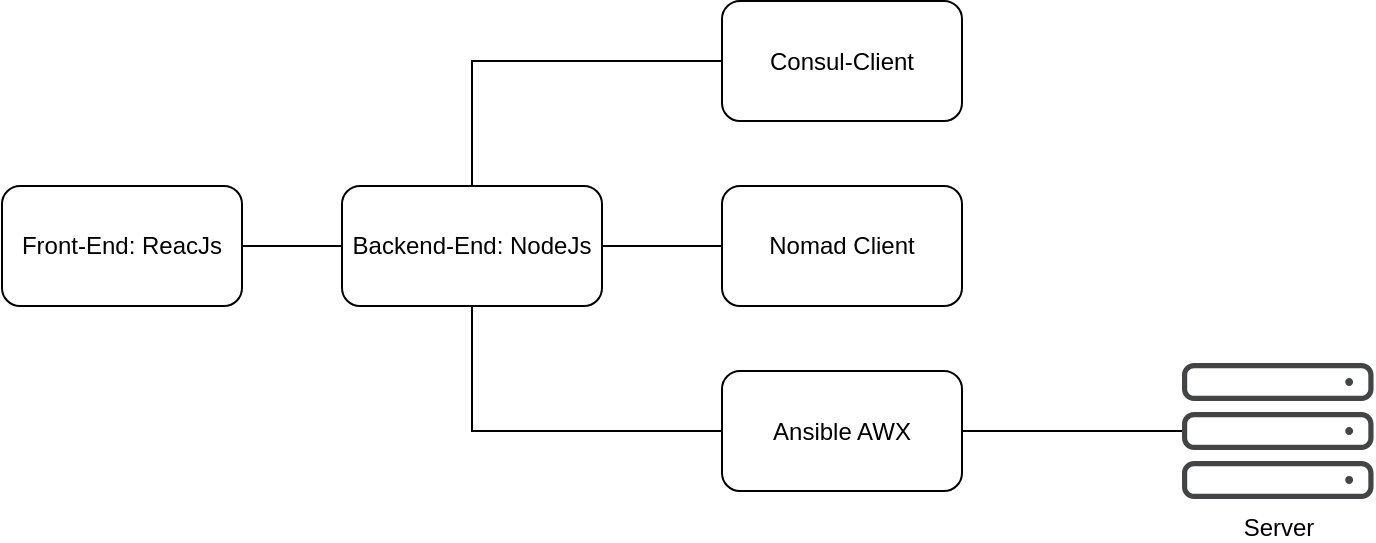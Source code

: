 <mxfile version="20.8.18" type="github">
  <diagram id="Xzw24qDCQRlbwZ1qon85" name="Page-1">
    <mxGraphModel dx="1434" dy="766" grid="1" gridSize="10" guides="1" tooltips="1" connect="1" arrows="1" fold="1" page="1" pageScale="1" pageWidth="827" pageHeight="1169" math="0" shadow="0">
      <root>
        <mxCell id="0" />
        <mxCell id="1" parent="0" />
        <mxCell id="MbqEAd3WGsh7S2AUByFE-11" style="edgeStyle=orthogonalEdgeStyle;shape=connector;rounded=0;orthogonalLoop=1;jettySize=auto;html=1;entryX=0;entryY=0.5;entryDx=0;entryDy=0;labelBackgroundColor=default;strokeColor=default;fontFamily=Helvetica;fontSize=11;fontColor=default;endArrow=none;endFill=0;" edge="1" parent="1" source="MbqEAd3WGsh7S2AUByFE-1" target="MbqEAd3WGsh7S2AUByFE-2">
          <mxGeometry relative="1" as="geometry" />
        </mxCell>
        <mxCell id="MbqEAd3WGsh7S2AUByFE-1" value="Front-End: ReacJs" style="rounded=1;whiteSpace=wrap;html=1;" vertex="1" parent="1">
          <mxGeometry x="40" y="170" width="120" height="60" as="geometry" />
        </mxCell>
        <mxCell id="MbqEAd3WGsh7S2AUByFE-12" style="edgeStyle=orthogonalEdgeStyle;shape=connector;rounded=0;orthogonalLoop=1;jettySize=auto;html=1;entryX=0;entryY=0.5;entryDx=0;entryDy=0;labelBackgroundColor=default;strokeColor=default;fontFamily=Helvetica;fontSize=11;fontColor=default;endArrow=none;endFill=0;exitX=0.5;exitY=0;exitDx=0;exitDy=0;" edge="1" parent="1" source="MbqEAd3WGsh7S2AUByFE-2" target="MbqEAd3WGsh7S2AUByFE-4">
          <mxGeometry relative="1" as="geometry" />
        </mxCell>
        <mxCell id="MbqEAd3WGsh7S2AUByFE-13" style="edgeStyle=orthogonalEdgeStyle;shape=connector;rounded=0;orthogonalLoop=1;jettySize=auto;html=1;exitX=0.5;exitY=1;exitDx=0;exitDy=0;entryX=0;entryY=0.5;entryDx=0;entryDy=0;labelBackgroundColor=default;strokeColor=default;fontFamily=Helvetica;fontSize=11;fontColor=default;endArrow=none;endFill=0;" edge="1" parent="1" source="MbqEAd3WGsh7S2AUByFE-2" target="MbqEAd3WGsh7S2AUByFE-6">
          <mxGeometry relative="1" as="geometry" />
        </mxCell>
        <mxCell id="MbqEAd3WGsh7S2AUByFE-14" style="edgeStyle=orthogonalEdgeStyle;shape=connector;rounded=0;orthogonalLoop=1;jettySize=auto;html=1;exitX=1;exitY=0.5;exitDx=0;exitDy=0;labelBackgroundColor=default;strokeColor=default;fontFamily=Helvetica;fontSize=11;fontColor=default;endArrow=none;endFill=0;entryX=0;entryY=0.5;entryDx=0;entryDy=0;" edge="1" parent="1" source="MbqEAd3WGsh7S2AUByFE-2" target="MbqEAd3WGsh7S2AUByFE-5">
          <mxGeometry relative="1" as="geometry">
            <mxPoint x="390" y="200" as="targetPoint" />
          </mxGeometry>
        </mxCell>
        <mxCell id="MbqEAd3WGsh7S2AUByFE-2" value="Backend-End: NodeJs" style="rounded=1;whiteSpace=wrap;html=1;" vertex="1" parent="1">
          <mxGeometry x="210" y="170" width="130" height="60" as="geometry" />
        </mxCell>
        <mxCell id="MbqEAd3WGsh7S2AUByFE-4" value="Consul-Client" style="rounded=1;whiteSpace=wrap;html=1;" vertex="1" parent="1">
          <mxGeometry x="400" y="77.5" width="120" height="60" as="geometry" />
        </mxCell>
        <mxCell id="MbqEAd3WGsh7S2AUByFE-5" value="Nomad Client" style="rounded=1;whiteSpace=wrap;html=1;" vertex="1" parent="1">
          <mxGeometry x="400" y="170" width="120" height="60" as="geometry" />
        </mxCell>
        <mxCell id="MbqEAd3WGsh7S2AUByFE-9" style="edgeStyle=orthogonalEdgeStyle;rounded=0;orthogonalLoop=1;jettySize=auto;html=1;endArrow=none;endFill=0;" edge="1" parent="1" source="MbqEAd3WGsh7S2AUByFE-6" target="MbqEAd3WGsh7S2AUByFE-7">
          <mxGeometry relative="1" as="geometry" />
        </mxCell>
        <mxCell id="MbqEAd3WGsh7S2AUByFE-6" value="Ansible AWX" style="rounded=1;whiteSpace=wrap;html=1;" vertex="1" parent="1">
          <mxGeometry x="400" y="262.5" width="120" height="60" as="geometry" />
        </mxCell>
        <mxCell id="MbqEAd3WGsh7S2AUByFE-7" value="Server" style="sketch=0;pointerEvents=1;shadow=0;dashed=0;html=1;strokeColor=none;fillColor=#434445;aspect=fixed;labelPosition=center;verticalLabelPosition=bottom;verticalAlign=top;align=center;outlineConnect=0;shape=mxgraph.vvd.physical_storage;" vertex="1" parent="1">
          <mxGeometry x="630" y="258.5" width="95.77" height="68" as="geometry" />
        </mxCell>
      </root>
    </mxGraphModel>
  </diagram>
</mxfile>
